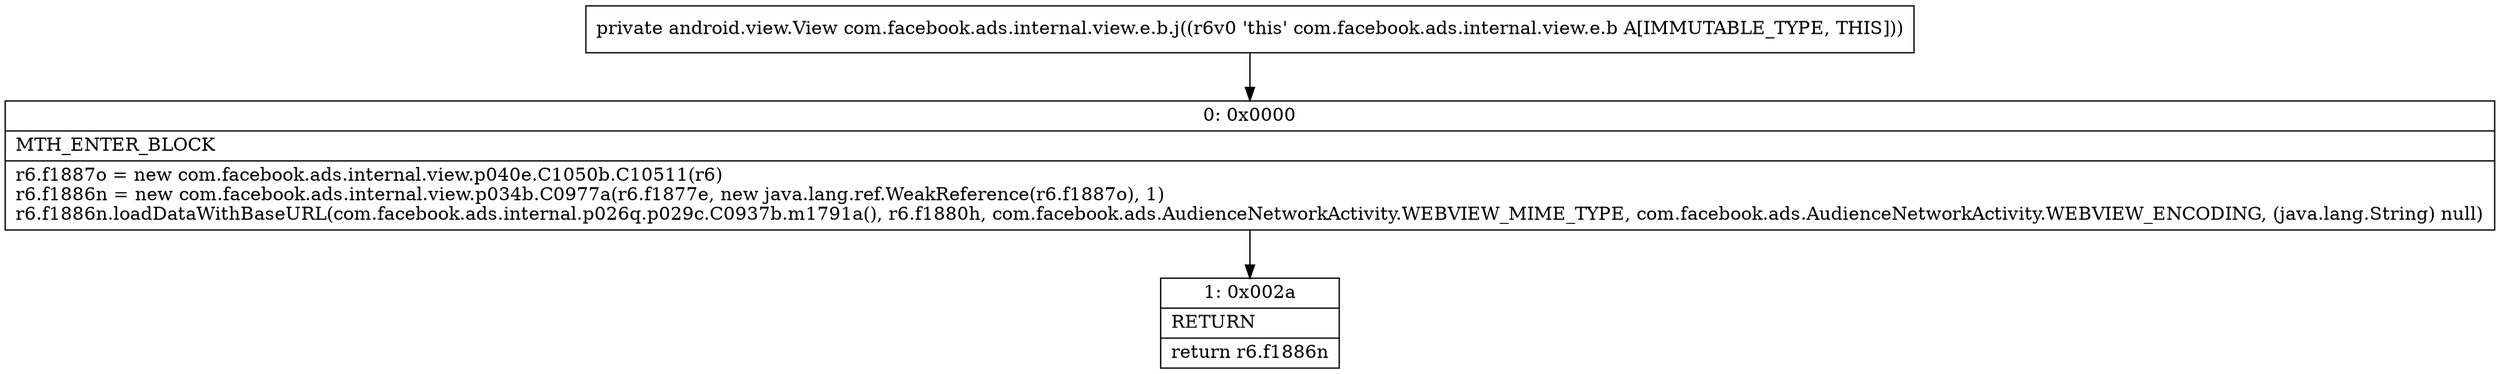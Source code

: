 digraph "CFG forcom.facebook.ads.internal.view.e.b.j()Landroid\/view\/View;" {
Node_0 [shape=record,label="{0\:\ 0x0000|MTH_ENTER_BLOCK\l|r6.f1887o = new com.facebook.ads.internal.view.p040e.C1050b.C10511(r6)\lr6.f1886n = new com.facebook.ads.internal.view.p034b.C0977a(r6.f1877e, new java.lang.ref.WeakReference(r6.f1887o), 1)\lr6.f1886n.loadDataWithBaseURL(com.facebook.ads.internal.p026q.p029c.C0937b.m1791a(), r6.f1880h, com.facebook.ads.AudienceNetworkActivity.WEBVIEW_MIME_TYPE, com.facebook.ads.AudienceNetworkActivity.WEBVIEW_ENCODING, (java.lang.String) null)\l}"];
Node_1 [shape=record,label="{1\:\ 0x002a|RETURN\l|return r6.f1886n\l}"];
MethodNode[shape=record,label="{private android.view.View com.facebook.ads.internal.view.e.b.j((r6v0 'this' com.facebook.ads.internal.view.e.b A[IMMUTABLE_TYPE, THIS])) }"];
MethodNode -> Node_0;
Node_0 -> Node_1;
}


